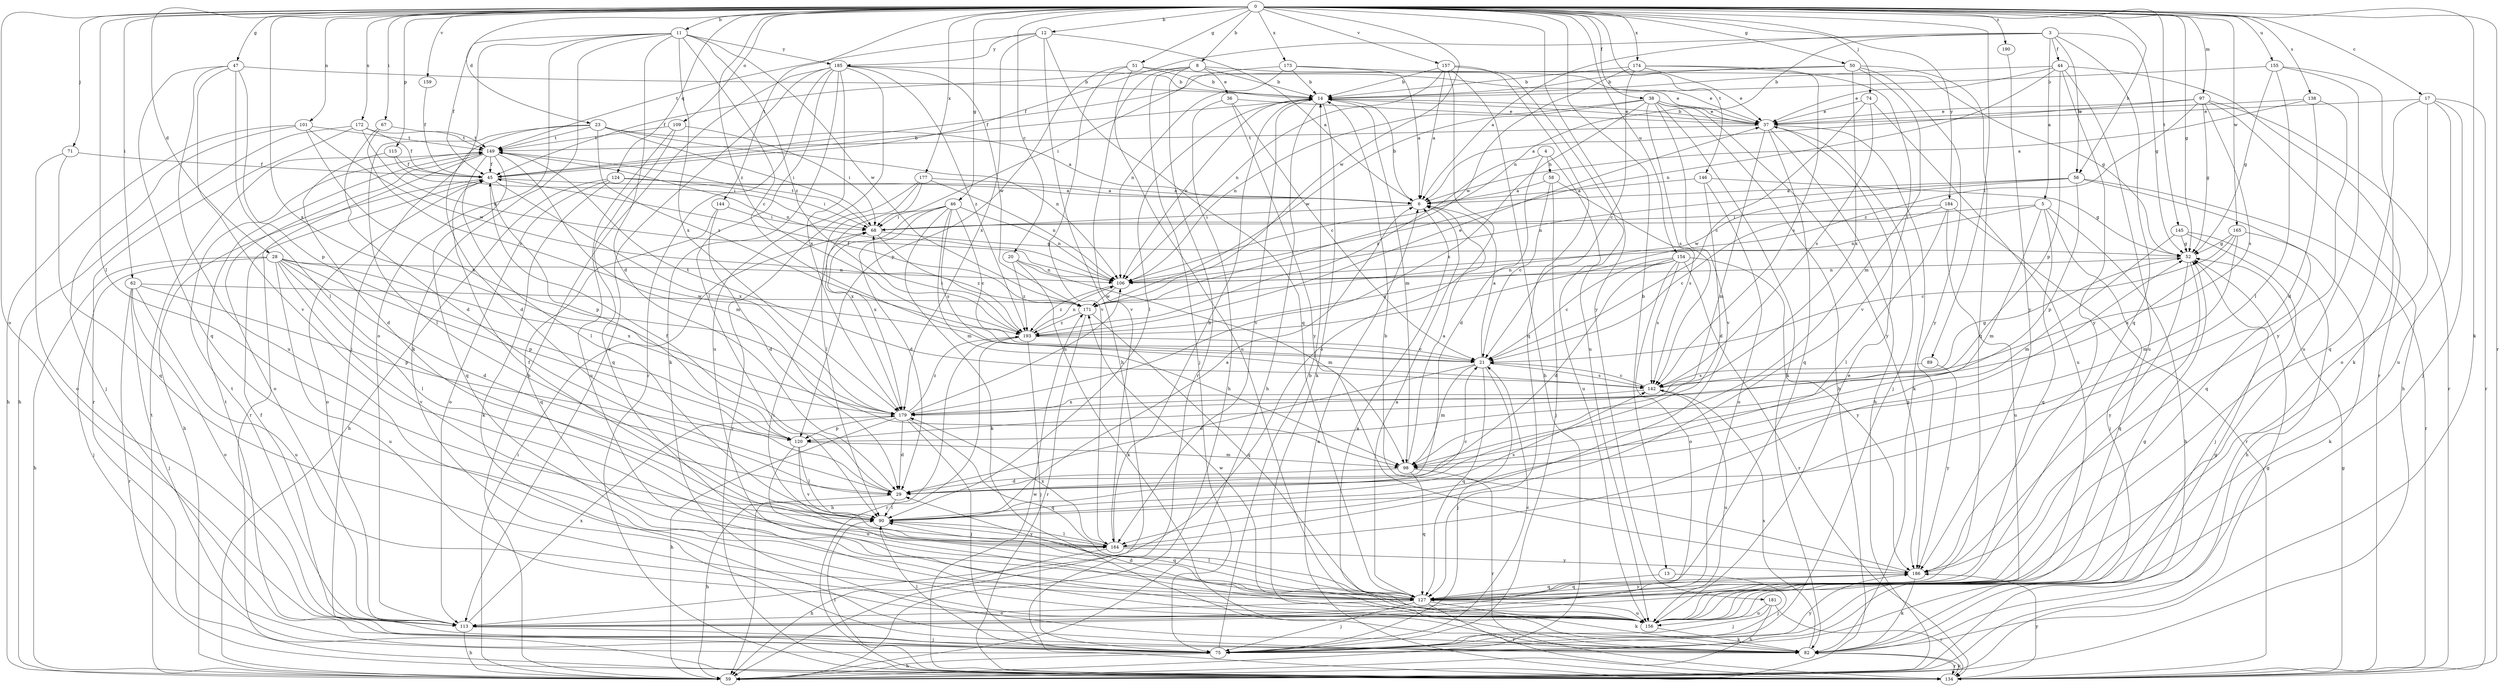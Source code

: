 strict digraph  {
0;
3;
4;
5;
6;
8;
11;
12;
13;
14;
17;
20;
21;
23;
28;
29;
36;
37;
38;
44;
45;
46;
47;
50;
51;
52;
56;
58;
59;
62;
67;
68;
71;
74;
75;
82;
89;
90;
97;
98;
101;
106;
109;
113;
115;
120;
124;
127;
134;
138;
142;
144;
145;
146;
149;
154;
155;
156;
157;
159;
164;
165;
171;
172;
173;
174;
177;
179;
181;
184;
185;
186;
190;
193;
0 -> 8  [label=b];
0 -> 11  [label=b];
0 -> 12  [label=b];
0 -> 13  [label=b];
0 -> 17  [label=c];
0 -> 20  [label=c];
0 -> 23  [label=d];
0 -> 28  [label=d];
0 -> 38  [label=f];
0 -> 46  [label=g];
0 -> 47  [label=g];
0 -> 50  [label=g];
0 -> 51  [label=g];
0 -> 52  [label=g];
0 -> 56  [label=h];
0 -> 62  [label=i];
0 -> 67  [label=i];
0 -> 71  [label=j];
0 -> 74  [label=j];
0 -> 82  [label=k];
0 -> 89  [label=l];
0 -> 90  [label=l];
0 -> 97  [label=m];
0 -> 101  [label=n];
0 -> 109  [label=o];
0 -> 113  [label=o];
0 -> 115  [label=p];
0 -> 124  [label=q];
0 -> 134  [label=r];
0 -> 138  [label=s];
0 -> 144  [label=t];
0 -> 145  [label=t];
0 -> 146  [label=t];
0 -> 154  [label=u];
0 -> 155  [label=u];
0 -> 157  [label=v];
0 -> 159  [label=v];
0 -> 165  [label=w];
0 -> 171  [label=w];
0 -> 172  [label=x];
0 -> 173  [label=x];
0 -> 174  [label=x];
0 -> 177  [label=x];
0 -> 179  [label=x];
0 -> 181  [label=y];
0 -> 184  [label=y];
0 -> 190  [label=z];
0 -> 193  [label=z];
3 -> 5  [label=a];
3 -> 6  [label=a];
3 -> 44  [label=f];
3 -> 45  [label=f];
3 -> 52  [label=g];
3 -> 56  [label=h];
3 -> 106  [label=n];
3 -> 127  [label=q];
4 -> 29  [label=d];
4 -> 58  [label=h];
4 -> 156  [label=u];
4 -> 193  [label=z];
5 -> 59  [label=h];
5 -> 68  [label=i];
5 -> 75  [label=j];
5 -> 98  [label=m];
5 -> 106  [label=n];
5 -> 127  [label=q];
6 -> 14  [label=b];
6 -> 68  [label=i];
8 -> 14  [label=b];
8 -> 36  [label=e];
8 -> 37  [label=e];
8 -> 45  [label=f];
8 -> 75  [label=j];
8 -> 134  [label=r];
8 -> 164  [label=v];
11 -> 21  [label=c];
11 -> 29  [label=d];
11 -> 45  [label=f];
11 -> 75  [label=j];
11 -> 82  [label=k];
11 -> 113  [label=o];
11 -> 171  [label=w];
11 -> 179  [label=x];
11 -> 185  [label=y];
11 -> 193  [label=z];
12 -> 6  [label=a];
12 -> 59  [label=h];
12 -> 127  [label=q];
12 -> 149  [label=t];
12 -> 179  [label=x];
12 -> 185  [label=y];
13 -> 75  [label=j];
13 -> 127  [label=q];
14 -> 37  [label=e];
14 -> 59  [label=h];
14 -> 82  [label=k];
14 -> 90  [label=l];
14 -> 98  [label=m];
14 -> 106  [label=n];
14 -> 164  [label=v];
17 -> 37  [label=e];
17 -> 75  [label=j];
17 -> 113  [label=o];
17 -> 127  [label=q];
17 -> 134  [label=r];
17 -> 156  [label=u];
20 -> 82  [label=k];
20 -> 98  [label=m];
20 -> 106  [label=n];
20 -> 193  [label=z];
21 -> 6  [label=a];
21 -> 29  [label=d];
21 -> 75  [label=j];
21 -> 98  [label=m];
21 -> 127  [label=q];
21 -> 142  [label=s];
23 -> 6  [label=a];
23 -> 29  [label=d];
23 -> 68  [label=i];
23 -> 90  [label=l];
23 -> 106  [label=n];
23 -> 149  [label=t];
23 -> 193  [label=z];
28 -> 29  [label=d];
28 -> 59  [label=h];
28 -> 75  [label=j];
28 -> 90  [label=l];
28 -> 106  [label=n];
28 -> 120  [label=p];
28 -> 156  [label=u];
28 -> 164  [label=v];
28 -> 179  [label=x];
29 -> 45  [label=f];
29 -> 59  [label=h];
29 -> 90  [label=l];
36 -> 21  [label=c];
36 -> 37  [label=e];
36 -> 59  [label=h];
36 -> 186  [label=y];
37 -> 14  [label=b];
37 -> 59  [label=h];
37 -> 75  [label=j];
37 -> 82  [label=k];
37 -> 98  [label=m];
37 -> 127  [label=q];
37 -> 149  [label=t];
38 -> 37  [label=e];
38 -> 59  [label=h];
38 -> 82  [label=k];
38 -> 106  [label=n];
38 -> 142  [label=s];
38 -> 164  [label=v];
38 -> 171  [label=w];
38 -> 179  [label=x];
38 -> 186  [label=y];
44 -> 14  [label=b];
44 -> 37  [label=e];
44 -> 106  [label=n];
44 -> 120  [label=p];
44 -> 134  [label=r];
44 -> 156  [label=u];
44 -> 186  [label=y];
45 -> 6  [label=a];
45 -> 14  [label=b];
45 -> 59  [label=h];
45 -> 113  [label=o];
45 -> 120  [label=p];
45 -> 179  [label=x];
46 -> 21  [label=c];
46 -> 29  [label=d];
46 -> 68  [label=i];
46 -> 82  [label=k];
46 -> 98  [label=m];
46 -> 106  [label=n];
46 -> 142  [label=s];
46 -> 179  [label=x];
47 -> 14  [label=b];
47 -> 90  [label=l];
47 -> 120  [label=p];
47 -> 127  [label=q];
47 -> 156  [label=u];
47 -> 164  [label=v];
50 -> 14  [label=b];
50 -> 45  [label=f];
50 -> 98  [label=m];
50 -> 127  [label=q];
50 -> 179  [label=x];
50 -> 186  [label=y];
51 -> 14  [label=b];
51 -> 37  [label=e];
51 -> 120  [label=p];
51 -> 156  [label=u];
51 -> 164  [label=v];
52 -> 106  [label=n];
52 -> 127  [label=q];
52 -> 186  [label=y];
56 -> 6  [label=a];
56 -> 106  [label=n];
56 -> 120  [label=p];
56 -> 127  [label=q];
56 -> 134  [label=r];
56 -> 171  [label=w];
58 -> 6  [label=a];
58 -> 21  [label=c];
58 -> 75  [label=j];
58 -> 142  [label=s];
59 -> 52  [label=g];
59 -> 68  [label=i];
59 -> 149  [label=t];
62 -> 75  [label=j];
62 -> 113  [label=o];
62 -> 120  [label=p];
62 -> 134  [label=r];
62 -> 156  [label=u];
62 -> 171  [label=w];
67 -> 21  [label=c];
67 -> 29  [label=d];
67 -> 149  [label=t];
68 -> 52  [label=g];
68 -> 149  [label=t];
68 -> 193  [label=z];
71 -> 45  [label=f];
71 -> 113  [label=o];
71 -> 127  [label=q];
74 -> 21  [label=c];
74 -> 37  [label=e];
74 -> 142  [label=s];
74 -> 156  [label=u];
75 -> 14  [label=b];
75 -> 21  [label=c];
75 -> 59  [label=h];
75 -> 90  [label=l];
75 -> 149  [label=t];
75 -> 186  [label=y];
82 -> 6  [label=a];
82 -> 45  [label=f];
82 -> 52  [label=g];
82 -> 134  [label=r];
82 -> 142  [label=s];
89 -> 142  [label=s];
89 -> 186  [label=y];
90 -> 6  [label=a];
90 -> 21  [label=c];
90 -> 127  [label=q];
90 -> 142  [label=s];
90 -> 164  [label=v];
97 -> 6  [label=a];
97 -> 37  [label=e];
97 -> 52  [label=g];
97 -> 59  [label=h];
97 -> 134  [label=r];
97 -> 142  [label=s];
97 -> 193  [label=z];
98 -> 6  [label=a];
98 -> 29  [label=d];
98 -> 127  [label=q];
98 -> 134  [label=r];
101 -> 59  [label=h];
101 -> 75  [label=j];
101 -> 149  [label=t];
101 -> 171  [label=w];
101 -> 179  [label=x];
106 -> 171  [label=w];
106 -> 193  [label=z];
109 -> 68  [label=i];
109 -> 127  [label=q];
109 -> 149  [label=t];
109 -> 156  [label=u];
113 -> 59  [label=h];
113 -> 75  [label=j];
113 -> 149  [label=t];
113 -> 179  [label=x];
115 -> 29  [label=d];
115 -> 45  [label=f];
115 -> 68  [label=i];
120 -> 90  [label=l];
120 -> 98  [label=m];
120 -> 156  [label=u];
120 -> 164  [label=v];
124 -> 6  [label=a];
124 -> 59  [label=h];
124 -> 68  [label=i];
124 -> 82  [label=k];
124 -> 113  [label=o];
127 -> 6  [label=a];
127 -> 68  [label=i];
127 -> 75  [label=j];
127 -> 82  [label=k];
127 -> 90  [label=l];
127 -> 113  [label=o];
127 -> 134  [label=r];
127 -> 156  [label=u];
127 -> 186  [label=y];
134 -> 6  [label=a];
134 -> 52  [label=g];
134 -> 82  [label=k];
134 -> 90  [label=l];
134 -> 171  [label=w];
134 -> 186  [label=y];
138 -> 6  [label=a];
138 -> 29  [label=d];
138 -> 37  [label=e];
138 -> 186  [label=y];
142 -> 21  [label=c];
142 -> 52  [label=g];
142 -> 149  [label=t];
142 -> 156  [label=u];
142 -> 179  [label=x];
144 -> 29  [label=d];
144 -> 68  [label=i];
144 -> 127  [label=q];
145 -> 52  [label=g];
145 -> 59  [label=h];
145 -> 75  [label=j];
145 -> 98  [label=m];
146 -> 6  [label=a];
146 -> 29  [label=d];
146 -> 52  [label=g];
146 -> 113  [label=o];
149 -> 45  [label=f];
149 -> 90  [label=l];
149 -> 98  [label=m];
149 -> 106  [label=n];
149 -> 113  [label=o];
149 -> 127  [label=q];
149 -> 134  [label=r];
154 -> 21  [label=c];
154 -> 29  [label=d];
154 -> 106  [label=n];
154 -> 113  [label=o];
154 -> 134  [label=r];
154 -> 142  [label=s];
154 -> 186  [label=y];
154 -> 193  [label=z];
155 -> 14  [label=b];
155 -> 52  [label=g];
155 -> 82  [label=k];
155 -> 90  [label=l];
155 -> 156  [label=u];
156 -> 29  [label=d];
156 -> 37  [label=e];
156 -> 52  [label=g];
156 -> 82  [label=k];
156 -> 171  [label=w];
157 -> 6  [label=a];
157 -> 14  [label=b];
157 -> 59  [label=h];
157 -> 106  [label=n];
157 -> 113  [label=o];
157 -> 127  [label=q];
157 -> 156  [label=u];
159 -> 45  [label=f];
164 -> 14  [label=b];
164 -> 45  [label=f];
164 -> 52  [label=g];
164 -> 59  [label=h];
164 -> 90  [label=l];
164 -> 179  [label=x];
164 -> 186  [label=y];
165 -> 21  [label=c];
165 -> 52  [label=g];
165 -> 82  [label=k];
165 -> 98  [label=m];
165 -> 179  [label=x];
171 -> 45  [label=f];
171 -> 127  [label=q];
171 -> 134  [label=r];
171 -> 193  [label=z];
172 -> 45  [label=f];
172 -> 59  [label=h];
172 -> 106  [label=n];
172 -> 134  [label=r];
172 -> 149  [label=t];
173 -> 6  [label=a];
173 -> 14  [label=b];
173 -> 52  [label=g];
173 -> 68  [label=i];
173 -> 106  [label=n];
174 -> 14  [label=b];
174 -> 21  [label=c];
174 -> 37  [label=e];
174 -> 142  [label=s];
174 -> 164  [label=v];
174 -> 171  [label=w];
177 -> 6  [label=a];
177 -> 90  [label=l];
177 -> 106  [label=n];
177 -> 134  [label=r];
177 -> 179  [label=x];
179 -> 29  [label=d];
179 -> 59  [label=h];
179 -> 75  [label=j];
179 -> 106  [label=n];
179 -> 120  [label=p];
179 -> 127  [label=q];
179 -> 193  [label=z];
181 -> 59  [label=h];
181 -> 75  [label=j];
181 -> 134  [label=r];
181 -> 156  [label=u];
184 -> 21  [label=c];
184 -> 68  [label=i];
184 -> 90  [label=l];
184 -> 134  [label=r];
184 -> 156  [label=u];
185 -> 14  [label=b];
185 -> 59  [label=h];
185 -> 82  [label=k];
185 -> 90  [label=l];
185 -> 113  [label=o];
185 -> 134  [label=r];
185 -> 156  [label=u];
185 -> 171  [label=w];
185 -> 179  [label=x];
185 -> 193  [label=z];
186 -> 14  [label=b];
186 -> 82  [label=k];
186 -> 127  [label=q];
190 -> 186  [label=y];
193 -> 21  [label=c];
193 -> 37  [label=e];
193 -> 59  [label=h];
193 -> 68  [label=i];
193 -> 75  [label=j];
193 -> 106  [label=n];
193 -> 134  [label=r];
}
